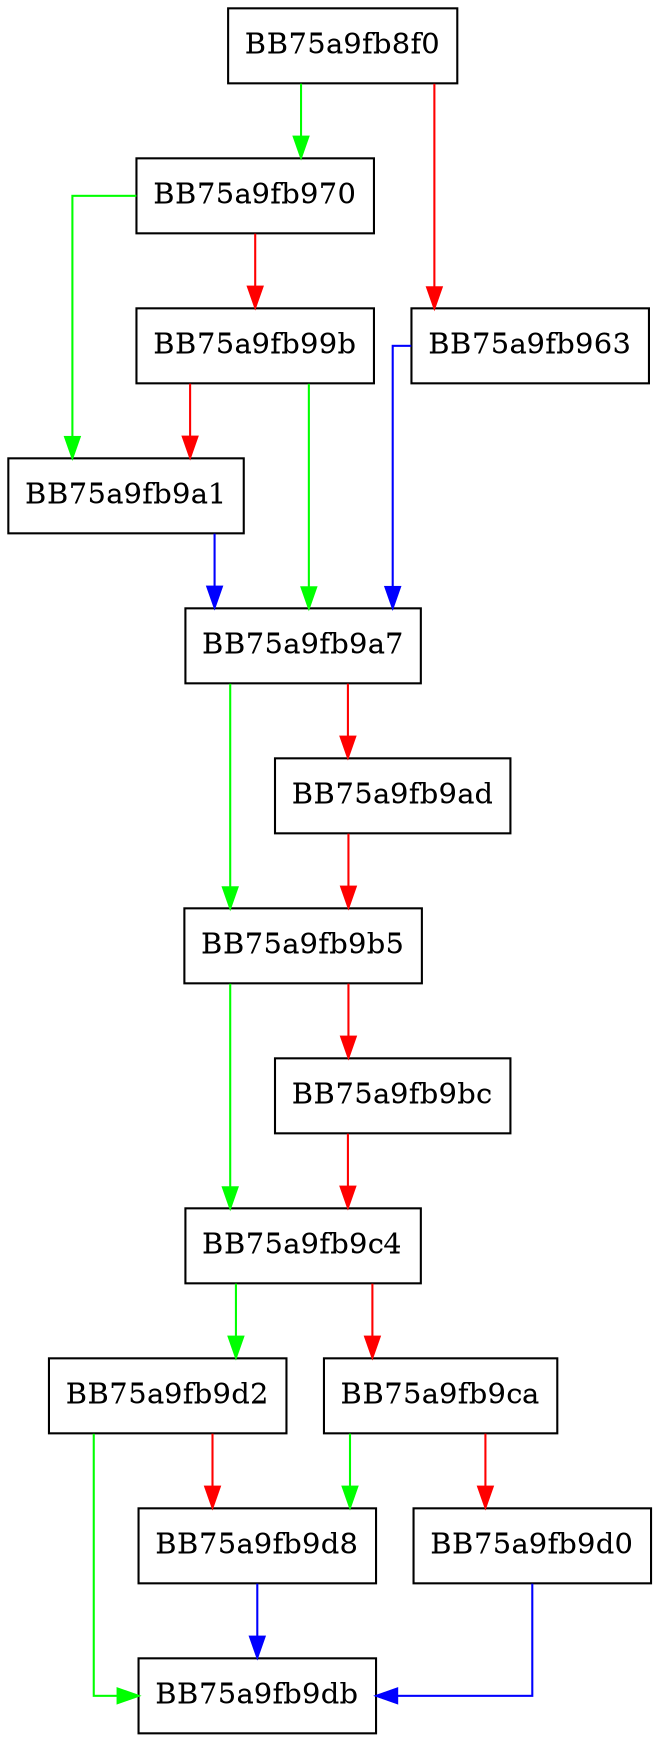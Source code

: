 digraph do_get {
  node [shape="box"];
  graph [splines=ortho];
  BB75a9fb8f0 -> BB75a9fb970 [color="green"];
  BB75a9fb8f0 -> BB75a9fb963 [color="red"];
  BB75a9fb963 -> BB75a9fb9a7 [color="blue"];
  BB75a9fb970 -> BB75a9fb9a1 [color="green"];
  BB75a9fb970 -> BB75a9fb99b [color="red"];
  BB75a9fb99b -> BB75a9fb9a7 [color="green"];
  BB75a9fb99b -> BB75a9fb9a1 [color="red"];
  BB75a9fb9a1 -> BB75a9fb9a7 [color="blue"];
  BB75a9fb9a7 -> BB75a9fb9b5 [color="green"];
  BB75a9fb9a7 -> BB75a9fb9ad [color="red"];
  BB75a9fb9ad -> BB75a9fb9b5 [color="red"];
  BB75a9fb9b5 -> BB75a9fb9c4 [color="green"];
  BB75a9fb9b5 -> BB75a9fb9bc [color="red"];
  BB75a9fb9bc -> BB75a9fb9c4 [color="red"];
  BB75a9fb9c4 -> BB75a9fb9d2 [color="green"];
  BB75a9fb9c4 -> BB75a9fb9ca [color="red"];
  BB75a9fb9ca -> BB75a9fb9d8 [color="green"];
  BB75a9fb9ca -> BB75a9fb9d0 [color="red"];
  BB75a9fb9d0 -> BB75a9fb9db [color="blue"];
  BB75a9fb9d2 -> BB75a9fb9db [color="green"];
  BB75a9fb9d2 -> BB75a9fb9d8 [color="red"];
  BB75a9fb9d8 -> BB75a9fb9db [color="blue"];
}